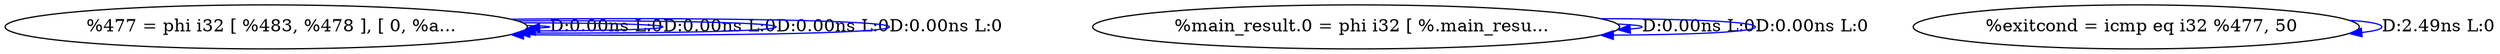 digraph {
Node0x560817b24b60[label="  %477 = phi i32 [ %483, %478 ], [ 0, %a..."];
Node0x560817b24b60 -> Node0x560817b24b60[label="D:0.00ns L:0",color=blue];
Node0x560817b24b60 -> Node0x560817b24b60[label="D:0.00ns L:0",color=blue];
Node0x560817b24b60 -> Node0x560817b24b60[label="D:0.00ns L:0",color=blue];
Node0x560817b24b60 -> Node0x560817b24b60[label="D:0.00ns L:0",color=blue];
Node0x560817b24c40[label="  %main_result.0 = phi i32 [ %.main_resu..."];
Node0x560817b24c40 -> Node0x560817b24c40[label="D:0.00ns L:0",color=blue];
Node0x560817b24c40 -> Node0x560817b24c40[label="D:0.00ns L:0",color=blue];
Node0x560817b24d20[label="  %exitcond = icmp eq i32 %477, 50"];
Node0x560817b24d20 -> Node0x560817b24d20[label="D:2.49ns L:0",color=blue];
}
